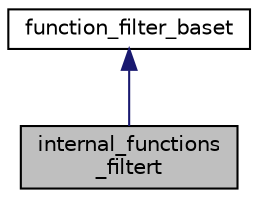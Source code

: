 digraph "internal_functions_filtert"
{
 // LATEX_PDF_SIZE
  bgcolor="transparent";
  edge [fontname="Helvetica",fontsize="10",labelfontname="Helvetica",labelfontsize="10"];
  node [fontname="Helvetica",fontsize="10",shape=record];
  Node1 [label="internal_functions\l_filtert",height=0.2,width=0.4,color="black", fillcolor="grey75", style="filled", fontcolor="black",tooltip="Filters out CPROVER internal functions."];
  Node2 -> Node1 [dir="back",color="midnightblue",fontsize="10",style="solid",fontname="Helvetica"];
  Node2 [label="function_filter_baset",height=0.2,width=0.4,color="black",URL="$classfunction__filter__baset.html",tooltip="Base class for filtering functions."];
}
